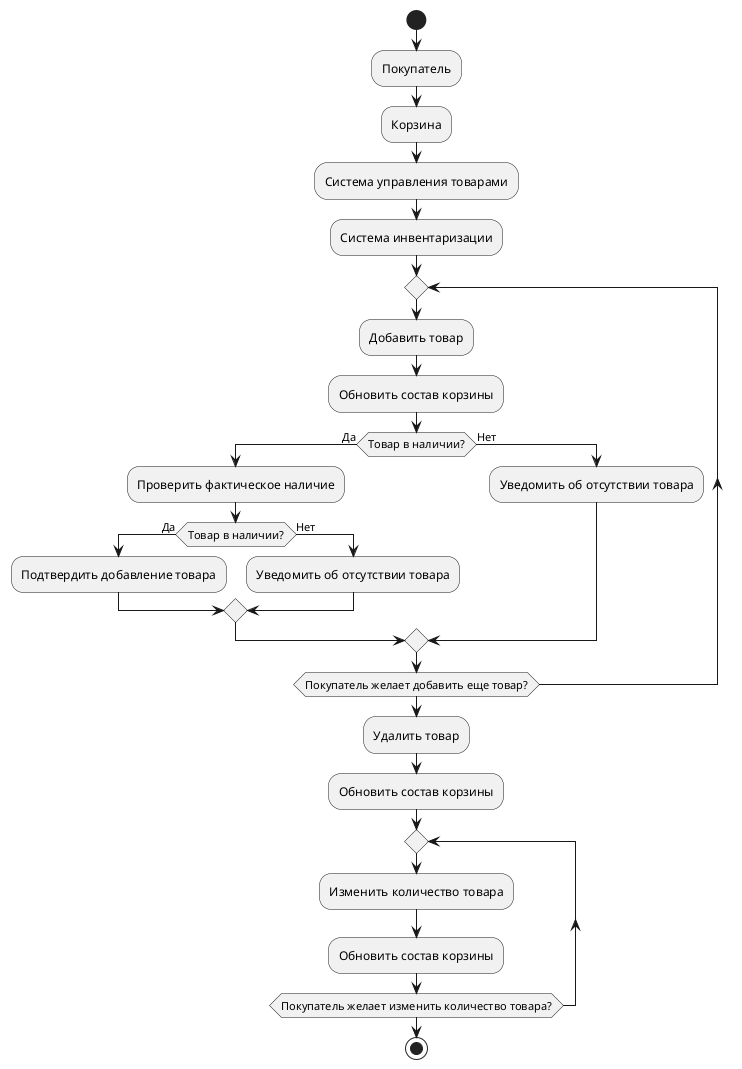 @startuml
start
:Покупатель;
:Корзина;
:Система управления товарами;
:Система инвентаризации;

repeat
  :Добавить товар;
  :Обновить состав корзины;
  if (Товар в наличии?) then (Да)
    :Проверить фактическое наличие;
    if (Товар в наличии?) then (Да)
      :Подтвердить добавление товара;
    else (Нет)
      :Уведомить об отсутствии товара;
    endif
  else (Нет)
    :Уведомить об отсутствии товара;
  endif
repeat while (Покупатель желает добавить еще товар?);

:Удалить товар;
:Обновить состав корзины;

repeat
  :Изменить количество товара;
  :Обновить состав корзины;
repeat while (Покупатель желает изменить количество товара?);

stop
@enduml
